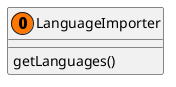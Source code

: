 @startuml
'https://plantuml.com/class-diagram

class LanguageImporter << (O, #FF7700) >> {
getLanguages()
}


@enduml